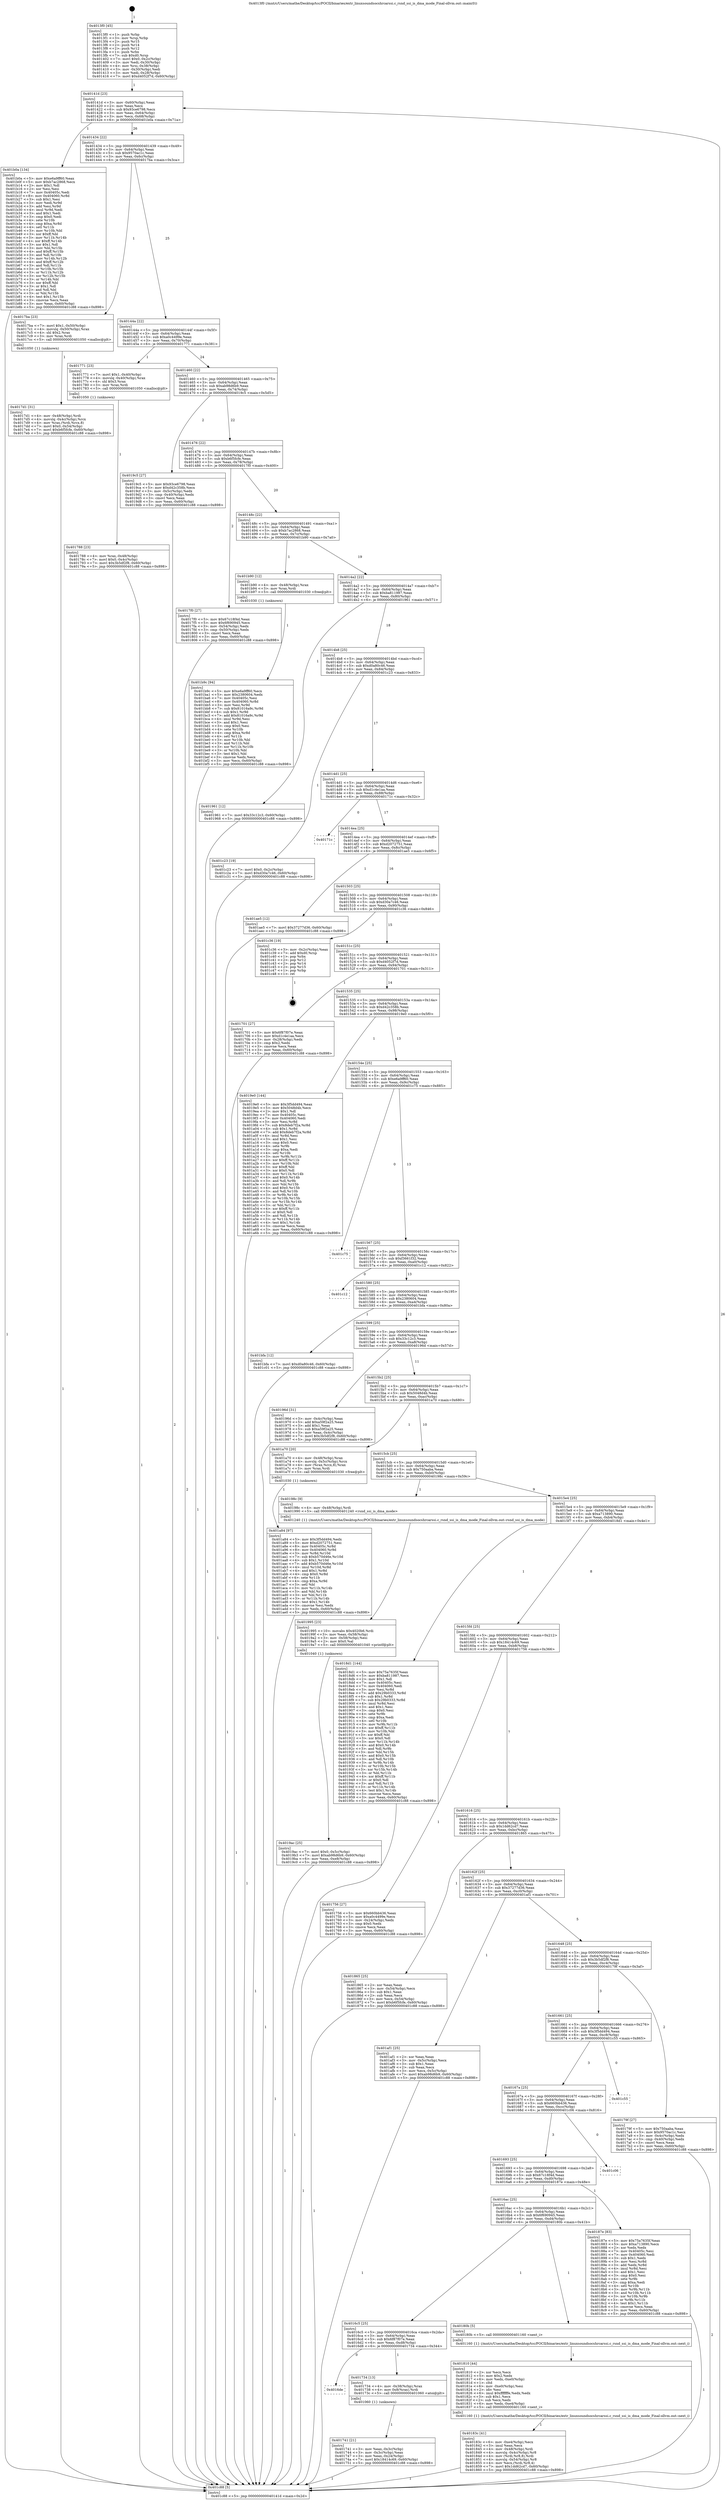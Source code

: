 digraph "0x4013f0" {
  label = "0x4013f0 (/mnt/c/Users/mathe/Desktop/tcc/POCII/binaries/extr_linuxsoundsocshrcarssi.c_rsnd_ssi_is_dma_mode_Final-ollvm.out::main(0))"
  labelloc = "t"
  node[shape=record]

  Entry [label="",width=0.3,height=0.3,shape=circle,fillcolor=black,style=filled]
  "0x40141d" [label="{
     0x40141d [23]\l
     | [instrs]\l
     &nbsp;&nbsp;0x40141d \<+3\>: mov -0x60(%rbp),%eax\l
     &nbsp;&nbsp;0x401420 \<+2\>: mov %eax,%ecx\l
     &nbsp;&nbsp;0x401422 \<+6\>: sub $0x93ce6798,%ecx\l
     &nbsp;&nbsp;0x401428 \<+3\>: mov %eax,-0x64(%rbp)\l
     &nbsp;&nbsp;0x40142b \<+3\>: mov %ecx,-0x68(%rbp)\l
     &nbsp;&nbsp;0x40142e \<+6\>: je 0000000000401b0a \<main+0x71a\>\l
  }"]
  "0x401b0a" [label="{
     0x401b0a [134]\l
     | [instrs]\l
     &nbsp;&nbsp;0x401b0a \<+5\>: mov $0xe6a9ff60,%eax\l
     &nbsp;&nbsp;0x401b0f \<+5\>: mov $0xb7ac2868,%ecx\l
     &nbsp;&nbsp;0x401b14 \<+2\>: mov $0x1,%dl\l
     &nbsp;&nbsp;0x401b16 \<+2\>: xor %esi,%esi\l
     &nbsp;&nbsp;0x401b18 \<+7\>: mov 0x40405c,%edi\l
     &nbsp;&nbsp;0x401b1f \<+8\>: mov 0x404060,%r8d\l
     &nbsp;&nbsp;0x401b27 \<+3\>: sub $0x1,%esi\l
     &nbsp;&nbsp;0x401b2a \<+3\>: mov %edi,%r9d\l
     &nbsp;&nbsp;0x401b2d \<+3\>: add %esi,%r9d\l
     &nbsp;&nbsp;0x401b30 \<+4\>: imul %r9d,%edi\l
     &nbsp;&nbsp;0x401b34 \<+3\>: and $0x1,%edi\l
     &nbsp;&nbsp;0x401b37 \<+3\>: cmp $0x0,%edi\l
     &nbsp;&nbsp;0x401b3a \<+4\>: sete %r10b\l
     &nbsp;&nbsp;0x401b3e \<+4\>: cmp $0xa,%r8d\l
     &nbsp;&nbsp;0x401b42 \<+4\>: setl %r11b\l
     &nbsp;&nbsp;0x401b46 \<+3\>: mov %r10b,%bl\l
     &nbsp;&nbsp;0x401b49 \<+3\>: xor $0xff,%bl\l
     &nbsp;&nbsp;0x401b4c \<+3\>: mov %r11b,%r14b\l
     &nbsp;&nbsp;0x401b4f \<+4\>: xor $0xff,%r14b\l
     &nbsp;&nbsp;0x401b53 \<+3\>: xor $0x1,%dl\l
     &nbsp;&nbsp;0x401b56 \<+3\>: mov %bl,%r15b\l
     &nbsp;&nbsp;0x401b59 \<+4\>: and $0xff,%r15b\l
     &nbsp;&nbsp;0x401b5d \<+3\>: and %dl,%r10b\l
     &nbsp;&nbsp;0x401b60 \<+3\>: mov %r14b,%r12b\l
     &nbsp;&nbsp;0x401b63 \<+4\>: and $0xff,%r12b\l
     &nbsp;&nbsp;0x401b67 \<+3\>: and %dl,%r11b\l
     &nbsp;&nbsp;0x401b6a \<+3\>: or %r10b,%r15b\l
     &nbsp;&nbsp;0x401b6d \<+3\>: or %r11b,%r12b\l
     &nbsp;&nbsp;0x401b70 \<+3\>: xor %r12b,%r15b\l
     &nbsp;&nbsp;0x401b73 \<+3\>: or %r14b,%bl\l
     &nbsp;&nbsp;0x401b76 \<+3\>: xor $0xff,%bl\l
     &nbsp;&nbsp;0x401b79 \<+3\>: or $0x1,%dl\l
     &nbsp;&nbsp;0x401b7c \<+2\>: and %dl,%bl\l
     &nbsp;&nbsp;0x401b7e \<+3\>: or %bl,%r15b\l
     &nbsp;&nbsp;0x401b81 \<+4\>: test $0x1,%r15b\l
     &nbsp;&nbsp;0x401b85 \<+3\>: cmovne %ecx,%eax\l
     &nbsp;&nbsp;0x401b88 \<+3\>: mov %eax,-0x60(%rbp)\l
     &nbsp;&nbsp;0x401b8b \<+5\>: jmp 0000000000401c88 \<main+0x898\>\l
  }"]
  "0x401434" [label="{
     0x401434 [22]\l
     | [instrs]\l
     &nbsp;&nbsp;0x401434 \<+5\>: jmp 0000000000401439 \<main+0x49\>\l
     &nbsp;&nbsp;0x401439 \<+3\>: mov -0x64(%rbp),%eax\l
     &nbsp;&nbsp;0x40143c \<+5\>: sub $0x9570ac1c,%eax\l
     &nbsp;&nbsp;0x401441 \<+3\>: mov %eax,-0x6c(%rbp)\l
     &nbsp;&nbsp;0x401444 \<+6\>: je 00000000004017ba \<main+0x3ca\>\l
  }"]
  Exit [label="",width=0.3,height=0.3,shape=circle,fillcolor=black,style=filled,peripheries=2]
  "0x4017ba" [label="{
     0x4017ba [23]\l
     | [instrs]\l
     &nbsp;&nbsp;0x4017ba \<+7\>: movl $0x1,-0x50(%rbp)\l
     &nbsp;&nbsp;0x4017c1 \<+4\>: movslq -0x50(%rbp),%rax\l
     &nbsp;&nbsp;0x4017c5 \<+4\>: shl $0x2,%rax\l
     &nbsp;&nbsp;0x4017c9 \<+3\>: mov %rax,%rdi\l
     &nbsp;&nbsp;0x4017cc \<+5\>: call 0000000000401050 \<malloc@plt\>\l
     | [calls]\l
     &nbsp;&nbsp;0x401050 \{1\} (unknown)\l
  }"]
  "0x40144a" [label="{
     0x40144a [22]\l
     | [instrs]\l
     &nbsp;&nbsp;0x40144a \<+5\>: jmp 000000000040144f \<main+0x5f\>\l
     &nbsp;&nbsp;0x40144f \<+3\>: mov -0x64(%rbp),%eax\l
     &nbsp;&nbsp;0x401452 \<+5\>: sub $0xa0c4499e,%eax\l
     &nbsp;&nbsp;0x401457 \<+3\>: mov %eax,-0x70(%rbp)\l
     &nbsp;&nbsp;0x40145a \<+6\>: je 0000000000401771 \<main+0x381\>\l
  }"]
  "0x401b9c" [label="{
     0x401b9c [94]\l
     | [instrs]\l
     &nbsp;&nbsp;0x401b9c \<+5\>: mov $0xe6a9ff60,%ecx\l
     &nbsp;&nbsp;0x401ba1 \<+5\>: mov $0x2380604,%edx\l
     &nbsp;&nbsp;0x401ba6 \<+7\>: mov 0x40405c,%esi\l
     &nbsp;&nbsp;0x401bad \<+8\>: mov 0x404060,%r8d\l
     &nbsp;&nbsp;0x401bb5 \<+3\>: mov %esi,%r9d\l
     &nbsp;&nbsp;0x401bb8 \<+7\>: sub $0x81016a9c,%r9d\l
     &nbsp;&nbsp;0x401bbf \<+4\>: sub $0x1,%r9d\l
     &nbsp;&nbsp;0x401bc3 \<+7\>: add $0x81016a9c,%r9d\l
     &nbsp;&nbsp;0x401bca \<+4\>: imul %r9d,%esi\l
     &nbsp;&nbsp;0x401bce \<+3\>: and $0x1,%esi\l
     &nbsp;&nbsp;0x401bd1 \<+3\>: cmp $0x0,%esi\l
     &nbsp;&nbsp;0x401bd4 \<+4\>: sete %r10b\l
     &nbsp;&nbsp;0x401bd8 \<+4\>: cmp $0xa,%r8d\l
     &nbsp;&nbsp;0x401bdc \<+4\>: setl %r11b\l
     &nbsp;&nbsp;0x401be0 \<+3\>: mov %r10b,%bl\l
     &nbsp;&nbsp;0x401be3 \<+3\>: and %r11b,%bl\l
     &nbsp;&nbsp;0x401be6 \<+3\>: xor %r11b,%r10b\l
     &nbsp;&nbsp;0x401be9 \<+3\>: or %r10b,%bl\l
     &nbsp;&nbsp;0x401bec \<+3\>: test $0x1,%bl\l
     &nbsp;&nbsp;0x401bef \<+3\>: cmovne %edx,%ecx\l
     &nbsp;&nbsp;0x401bf2 \<+3\>: mov %ecx,-0x60(%rbp)\l
     &nbsp;&nbsp;0x401bf5 \<+5\>: jmp 0000000000401c88 \<main+0x898\>\l
  }"]
  "0x401771" [label="{
     0x401771 [23]\l
     | [instrs]\l
     &nbsp;&nbsp;0x401771 \<+7\>: movl $0x1,-0x40(%rbp)\l
     &nbsp;&nbsp;0x401778 \<+4\>: movslq -0x40(%rbp),%rax\l
     &nbsp;&nbsp;0x40177c \<+4\>: shl $0x3,%rax\l
     &nbsp;&nbsp;0x401780 \<+3\>: mov %rax,%rdi\l
     &nbsp;&nbsp;0x401783 \<+5\>: call 0000000000401050 \<malloc@plt\>\l
     | [calls]\l
     &nbsp;&nbsp;0x401050 \{1\} (unknown)\l
  }"]
  "0x401460" [label="{
     0x401460 [22]\l
     | [instrs]\l
     &nbsp;&nbsp;0x401460 \<+5\>: jmp 0000000000401465 \<main+0x75\>\l
     &nbsp;&nbsp;0x401465 \<+3\>: mov -0x64(%rbp),%eax\l
     &nbsp;&nbsp;0x401468 \<+5\>: sub $0xab98d6b9,%eax\l
     &nbsp;&nbsp;0x40146d \<+3\>: mov %eax,-0x74(%rbp)\l
     &nbsp;&nbsp;0x401470 \<+6\>: je 00000000004019c5 \<main+0x5d5\>\l
  }"]
  "0x401a84" [label="{
     0x401a84 [97]\l
     | [instrs]\l
     &nbsp;&nbsp;0x401a84 \<+5\>: mov $0x3f5dd494,%edx\l
     &nbsp;&nbsp;0x401a89 \<+5\>: mov $0xd2072751,%esi\l
     &nbsp;&nbsp;0x401a8e \<+8\>: mov 0x40405c,%r8d\l
     &nbsp;&nbsp;0x401a96 \<+8\>: mov 0x404060,%r9d\l
     &nbsp;&nbsp;0x401a9e \<+3\>: mov %r8d,%r10d\l
     &nbsp;&nbsp;0x401aa1 \<+7\>: sub $0xb570d46e,%r10d\l
     &nbsp;&nbsp;0x401aa8 \<+4\>: sub $0x1,%r10d\l
     &nbsp;&nbsp;0x401aac \<+7\>: add $0xb570d46e,%r10d\l
     &nbsp;&nbsp;0x401ab3 \<+4\>: imul %r10d,%r8d\l
     &nbsp;&nbsp;0x401ab7 \<+4\>: and $0x1,%r8d\l
     &nbsp;&nbsp;0x401abb \<+4\>: cmp $0x0,%r8d\l
     &nbsp;&nbsp;0x401abf \<+4\>: sete %r11b\l
     &nbsp;&nbsp;0x401ac3 \<+4\>: cmp $0xa,%r9d\l
     &nbsp;&nbsp;0x401ac7 \<+3\>: setl %bl\l
     &nbsp;&nbsp;0x401aca \<+3\>: mov %r11b,%r14b\l
     &nbsp;&nbsp;0x401acd \<+3\>: and %bl,%r14b\l
     &nbsp;&nbsp;0x401ad0 \<+3\>: xor %bl,%r11b\l
     &nbsp;&nbsp;0x401ad3 \<+3\>: or %r11b,%r14b\l
     &nbsp;&nbsp;0x401ad6 \<+4\>: test $0x1,%r14b\l
     &nbsp;&nbsp;0x401ada \<+3\>: cmovne %esi,%edx\l
     &nbsp;&nbsp;0x401add \<+3\>: mov %edx,-0x60(%rbp)\l
     &nbsp;&nbsp;0x401ae0 \<+5\>: jmp 0000000000401c88 \<main+0x898\>\l
  }"]
  "0x4019c5" [label="{
     0x4019c5 [27]\l
     | [instrs]\l
     &nbsp;&nbsp;0x4019c5 \<+5\>: mov $0x93ce6798,%eax\l
     &nbsp;&nbsp;0x4019ca \<+5\>: mov $0xd42c358b,%ecx\l
     &nbsp;&nbsp;0x4019cf \<+3\>: mov -0x5c(%rbp),%edx\l
     &nbsp;&nbsp;0x4019d2 \<+3\>: cmp -0x40(%rbp),%edx\l
     &nbsp;&nbsp;0x4019d5 \<+3\>: cmovl %ecx,%eax\l
     &nbsp;&nbsp;0x4019d8 \<+3\>: mov %eax,-0x60(%rbp)\l
     &nbsp;&nbsp;0x4019db \<+5\>: jmp 0000000000401c88 \<main+0x898\>\l
  }"]
  "0x401476" [label="{
     0x401476 [22]\l
     | [instrs]\l
     &nbsp;&nbsp;0x401476 \<+5\>: jmp 000000000040147b \<main+0x8b\>\l
     &nbsp;&nbsp;0x40147b \<+3\>: mov -0x64(%rbp),%eax\l
     &nbsp;&nbsp;0x40147e \<+5\>: sub $0xb6f5fcfe,%eax\l
     &nbsp;&nbsp;0x401483 \<+3\>: mov %eax,-0x78(%rbp)\l
     &nbsp;&nbsp;0x401486 \<+6\>: je 00000000004017f0 \<main+0x400\>\l
  }"]
  "0x4019ac" [label="{
     0x4019ac [25]\l
     | [instrs]\l
     &nbsp;&nbsp;0x4019ac \<+7\>: movl $0x0,-0x5c(%rbp)\l
     &nbsp;&nbsp;0x4019b3 \<+7\>: movl $0xab98d6b9,-0x60(%rbp)\l
     &nbsp;&nbsp;0x4019ba \<+6\>: mov %eax,-0xe8(%rbp)\l
     &nbsp;&nbsp;0x4019c0 \<+5\>: jmp 0000000000401c88 \<main+0x898\>\l
  }"]
  "0x4017f0" [label="{
     0x4017f0 [27]\l
     | [instrs]\l
     &nbsp;&nbsp;0x4017f0 \<+5\>: mov $0x67c18f4d,%eax\l
     &nbsp;&nbsp;0x4017f5 \<+5\>: mov $0x6f690945,%ecx\l
     &nbsp;&nbsp;0x4017fa \<+3\>: mov -0x54(%rbp),%edx\l
     &nbsp;&nbsp;0x4017fd \<+3\>: cmp -0x50(%rbp),%edx\l
     &nbsp;&nbsp;0x401800 \<+3\>: cmovl %ecx,%eax\l
     &nbsp;&nbsp;0x401803 \<+3\>: mov %eax,-0x60(%rbp)\l
     &nbsp;&nbsp;0x401806 \<+5\>: jmp 0000000000401c88 \<main+0x898\>\l
  }"]
  "0x40148c" [label="{
     0x40148c [22]\l
     | [instrs]\l
     &nbsp;&nbsp;0x40148c \<+5\>: jmp 0000000000401491 \<main+0xa1\>\l
     &nbsp;&nbsp;0x401491 \<+3\>: mov -0x64(%rbp),%eax\l
     &nbsp;&nbsp;0x401494 \<+5\>: sub $0xb7ac2868,%eax\l
     &nbsp;&nbsp;0x401499 \<+3\>: mov %eax,-0x7c(%rbp)\l
     &nbsp;&nbsp;0x40149c \<+6\>: je 0000000000401b90 \<main+0x7a0\>\l
  }"]
  "0x401995" [label="{
     0x401995 [23]\l
     | [instrs]\l
     &nbsp;&nbsp;0x401995 \<+10\>: movabs $0x4020b6,%rdi\l
     &nbsp;&nbsp;0x40199f \<+3\>: mov %eax,-0x58(%rbp)\l
     &nbsp;&nbsp;0x4019a2 \<+3\>: mov -0x58(%rbp),%esi\l
     &nbsp;&nbsp;0x4019a5 \<+2\>: mov $0x0,%al\l
     &nbsp;&nbsp;0x4019a7 \<+5\>: call 0000000000401040 \<printf@plt\>\l
     | [calls]\l
     &nbsp;&nbsp;0x401040 \{1\} (unknown)\l
  }"]
  "0x401b90" [label="{
     0x401b90 [12]\l
     | [instrs]\l
     &nbsp;&nbsp;0x401b90 \<+4\>: mov -0x48(%rbp),%rax\l
     &nbsp;&nbsp;0x401b94 \<+3\>: mov %rax,%rdi\l
     &nbsp;&nbsp;0x401b97 \<+5\>: call 0000000000401030 \<free@plt\>\l
     | [calls]\l
     &nbsp;&nbsp;0x401030 \{1\} (unknown)\l
  }"]
  "0x4014a2" [label="{
     0x4014a2 [22]\l
     | [instrs]\l
     &nbsp;&nbsp;0x4014a2 \<+5\>: jmp 00000000004014a7 \<main+0xb7\>\l
     &nbsp;&nbsp;0x4014a7 \<+3\>: mov -0x64(%rbp),%eax\l
     &nbsp;&nbsp;0x4014aa \<+5\>: sub $0xba811987,%eax\l
     &nbsp;&nbsp;0x4014af \<+3\>: mov %eax,-0x80(%rbp)\l
     &nbsp;&nbsp;0x4014b2 \<+6\>: je 0000000000401961 \<main+0x571\>\l
  }"]
  "0x40183c" [label="{
     0x40183c [41]\l
     | [instrs]\l
     &nbsp;&nbsp;0x40183c \<+6\>: mov -0xe4(%rbp),%ecx\l
     &nbsp;&nbsp;0x401842 \<+3\>: imul %eax,%ecx\l
     &nbsp;&nbsp;0x401845 \<+4\>: mov -0x48(%rbp),%rdi\l
     &nbsp;&nbsp;0x401849 \<+4\>: movslq -0x4c(%rbp),%r8\l
     &nbsp;&nbsp;0x40184d \<+4\>: mov (%rdi,%r8,8),%rdi\l
     &nbsp;&nbsp;0x401851 \<+4\>: movslq -0x54(%rbp),%r8\l
     &nbsp;&nbsp;0x401855 \<+4\>: mov %ecx,(%rdi,%r8,4)\l
     &nbsp;&nbsp;0x401859 \<+7\>: movl $0x1dd62cd7,-0x60(%rbp)\l
     &nbsp;&nbsp;0x401860 \<+5\>: jmp 0000000000401c88 \<main+0x898\>\l
  }"]
  "0x401961" [label="{
     0x401961 [12]\l
     | [instrs]\l
     &nbsp;&nbsp;0x401961 \<+7\>: movl $0x33c12c3,-0x60(%rbp)\l
     &nbsp;&nbsp;0x401968 \<+5\>: jmp 0000000000401c88 \<main+0x898\>\l
  }"]
  "0x4014b8" [label="{
     0x4014b8 [25]\l
     | [instrs]\l
     &nbsp;&nbsp;0x4014b8 \<+5\>: jmp 00000000004014bd \<main+0xcd\>\l
     &nbsp;&nbsp;0x4014bd \<+3\>: mov -0x64(%rbp),%eax\l
     &nbsp;&nbsp;0x4014c0 \<+5\>: sub $0xd0a80c46,%eax\l
     &nbsp;&nbsp;0x4014c5 \<+6\>: mov %eax,-0x84(%rbp)\l
     &nbsp;&nbsp;0x4014cb \<+6\>: je 0000000000401c23 \<main+0x833\>\l
  }"]
  "0x401810" [label="{
     0x401810 [44]\l
     | [instrs]\l
     &nbsp;&nbsp;0x401810 \<+2\>: xor %ecx,%ecx\l
     &nbsp;&nbsp;0x401812 \<+5\>: mov $0x2,%edx\l
     &nbsp;&nbsp;0x401817 \<+6\>: mov %edx,-0xe0(%rbp)\l
     &nbsp;&nbsp;0x40181d \<+1\>: cltd\l
     &nbsp;&nbsp;0x40181e \<+6\>: mov -0xe0(%rbp),%esi\l
     &nbsp;&nbsp;0x401824 \<+2\>: idiv %esi\l
     &nbsp;&nbsp;0x401826 \<+6\>: imul $0xfffffffe,%edx,%edx\l
     &nbsp;&nbsp;0x40182c \<+3\>: sub $0x1,%ecx\l
     &nbsp;&nbsp;0x40182f \<+2\>: sub %ecx,%edx\l
     &nbsp;&nbsp;0x401831 \<+6\>: mov %edx,-0xe4(%rbp)\l
     &nbsp;&nbsp;0x401837 \<+5\>: call 0000000000401160 \<next_i\>\l
     | [calls]\l
     &nbsp;&nbsp;0x401160 \{1\} (/mnt/c/Users/mathe/Desktop/tcc/POCII/binaries/extr_linuxsoundsocshrcarssi.c_rsnd_ssi_is_dma_mode_Final-ollvm.out::next_i)\l
  }"]
  "0x401c23" [label="{
     0x401c23 [19]\l
     | [instrs]\l
     &nbsp;&nbsp;0x401c23 \<+7\>: movl $0x0,-0x2c(%rbp)\l
     &nbsp;&nbsp;0x401c2a \<+7\>: movl $0xd30a7c46,-0x60(%rbp)\l
     &nbsp;&nbsp;0x401c31 \<+5\>: jmp 0000000000401c88 \<main+0x898\>\l
  }"]
  "0x4014d1" [label="{
     0x4014d1 [25]\l
     | [instrs]\l
     &nbsp;&nbsp;0x4014d1 \<+5\>: jmp 00000000004014d6 \<main+0xe6\>\l
     &nbsp;&nbsp;0x4014d6 \<+3\>: mov -0x64(%rbp),%eax\l
     &nbsp;&nbsp;0x4014d9 \<+5\>: sub $0xd1c4e1aa,%eax\l
     &nbsp;&nbsp;0x4014de \<+6\>: mov %eax,-0x88(%rbp)\l
     &nbsp;&nbsp;0x4014e4 \<+6\>: je 000000000040171c \<main+0x32c\>\l
  }"]
  "0x4017d1" [label="{
     0x4017d1 [31]\l
     | [instrs]\l
     &nbsp;&nbsp;0x4017d1 \<+4\>: mov -0x48(%rbp),%rdi\l
     &nbsp;&nbsp;0x4017d5 \<+4\>: movslq -0x4c(%rbp),%rcx\l
     &nbsp;&nbsp;0x4017d9 \<+4\>: mov %rax,(%rdi,%rcx,8)\l
     &nbsp;&nbsp;0x4017dd \<+7\>: movl $0x0,-0x54(%rbp)\l
     &nbsp;&nbsp;0x4017e4 \<+7\>: movl $0xb6f5fcfe,-0x60(%rbp)\l
     &nbsp;&nbsp;0x4017eb \<+5\>: jmp 0000000000401c88 \<main+0x898\>\l
  }"]
  "0x40171c" [label="{
     0x40171c\l
  }", style=dashed]
  "0x4014ea" [label="{
     0x4014ea [25]\l
     | [instrs]\l
     &nbsp;&nbsp;0x4014ea \<+5\>: jmp 00000000004014ef \<main+0xff\>\l
     &nbsp;&nbsp;0x4014ef \<+3\>: mov -0x64(%rbp),%eax\l
     &nbsp;&nbsp;0x4014f2 \<+5\>: sub $0xd2072751,%eax\l
     &nbsp;&nbsp;0x4014f7 \<+6\>: mov %eax,-0x8c(%rbp)\l
     &nbsp;&nbsp;0x4014fd \<+6\>: je 0000000000401ae5 \<main+0x6f5\>\l
  }"]
  "0x401788" [label="{
     0x401788 [23]\l
     | [instrs]\l
     &nbsp;&nbsp;0x401788 \<+4\>: mov %rax,-0x48(%rbp)\l
     &nbsp;&nbsp;0x40178c \<+7\>: movl $0x0,-0x4c(%rbp)\l
     &nbsp;&nbsp;0x401793 \<+7\>: movl $0x3b5df2f8,-0x60(%rbp)\l
     &nbsp;&nbsp;0x40179a \<+5\>: jmp 0000000000401c88 \<main+0x898\>\l
  }"]
  "0x401ae5" [label="{
     0x401ae5 [12]\l
     | [instrs]\l
     &nbsp;&nbsp;0x401ae5 \<+7\>: movl $0x37277d36,-0x60(%rbp)\l
     &nbsp;&nbsp;0x401aec \<+5\>: jmp 0000000000401c88 \<main+0x898\>\l
  }"]
  "0x401503" [label="{
     0x401503 [25]\l
     | [instrs]\l
     &nbsp;&nbsp;0x401503 \<+5\>: jmp 0000000000401508 \<main+0x118\>\l
     &nbsp;&nbsp;0x401508 \<+3\>: mov -0x64(%rbp),%eax\l
     &nbsp;&nbsp;0x40150b \<+5\>: sub $0xd30a7c46,%eax\l
     &nbsp;&nbsp;0x401510 \<+6\>: mov %eax,-0x90(%rbp)\l
     &nbsp;&nbsp;0x401516 \<+6\>: je 0000000000401c36 \<main+0x846\>\l
  }"]
  "0x401741" [label="{
     0x401741 [21]\l
     | [instrs]\l
     &nbsp;&nbsp;0x401741 \<+3\>: mov %eax,-0x3c(%rbp)\l
     &nbsp;&nbsp;0x401744 \<+3\>: mov -0x3c(%rbp),%eax\l
     &nbsp;&nbsp;0x401747 \<+3\>: mov %eax,-0x24(%rbp)\l
     &nbsp;&nbsp;0x40174a \<+7\>: movl $0x18414c69,-0x60(%rbp)\l
     &nbsp;&nbsp;0x401751 \<+5\>: jmp 0000000000401c88 \<main+0x898\>\l
  }"]
  "0x401c36" [label="{
     0x401c36 [19]\l
     | [instrs]\l
     &nbsp;&nbsp;0x401c36 \<+3\>: mov -0x2c(%rbp),%eax\l
     &nbsp;&nbsp;0x401c39 \<+7\>: add $0xd0,%rsp\l
     &nbsp;&nbsp;0x401c40 \<+1\>: pop %rbx\l
     &nbsp;&nbsp;0x401c41 \<+2\>: pop %r12\l
     &nbsp;&nbsp;0x401c43 \<+2\>: pop %r14\l
     &nbsp;&nbsp;0x401c45 \<+2\>: pop %r15\l
     &nbsp;&nbsp;0x401c47 \<+1\>: pop %rbp\l
     &nbsp;&nbsp;0x401c48 \<+1\>: ret\l
  }"]
  "0x40151c" [label="{
     0x40151c [25]\l
     | [instrs]\l
     &nbsp;&nbsp;0x40151c \<+5\>: jmp 0000000000401521 \<main+0x131\>\l
     &nbsp;&nbsp;0x401521 \<+3\>: mov -0x64(%rbp),%eax\l
     &nbsp;&nbsp;0x401524 \<+5\>: sub $0xd4052f7d,%eax\l
     &nbsp;&nbsp;0x401529 \<+6\>: mov %eax,-0x94(%rbp)\l
     &nbsp;&nbsp;0x40152f \<+6\>: je 0000000000401701 \<main+0x311\>\l
  }"]
  "0x4016de" [label="{
     0x4016de\l
  }", style=dashed]
  "0x401701" [label="{
     0x401701 [27]\l
     | [instrs]\l
     &nbsp;&nbsp;0x401701 \<+5\>: mov $0x6f87f07e,%eax\l
     &nbsp;&nbsp;0x401706 \<+5\>: mov $0xd1c4e1aa,%ecx\l
     &nbsp;&nbsp;0x40170b \<+3\>: mov -0x28(%rbp),%edx\l
     &nbsp;&nbsp;0x40170e \<+3\>: cmp $0x2,%edx\l
     &nbsp;&nbsp;0x401711 \<+3\>: cmovne %ecx,%eax\l
     &nbsp;&nbsp;0x401714 \<+3\>: mov %eax,-0x60(%rbp)\l
     &nbsp;&nbsp;0x401717 \<+5\>: jmp 0000000000401c88 \<main+0x898\>\l
  }"]
  "0x401535" [label="{
     0x401535 [25]\l
     | [instrs]\l
     &nbsp;&nbsp;0x401535 \<+5\>: jmp 000000000040153a \<main+0x14a\>\l
     &nbsp;&nbsp;0x40153a \<+3\>: mov -0x64(%rbp),%eax\l
     &nbsp;&nbsp;0x40153d \<+5\>: sub $0xd42c358b,%eax\l
     &nbsp;&nbsp;0x401542 \<+6\>: mov %eax,-0x98(%rbp)\l
     &nbsp;&nbsp;0x401548 \<+6\>: je 00000000004019e0 \<main+0x5f0\>\l
  }"]
  "0x401c88" [label="{
     0x401c88 [5]\l
     | [instrs]\l
     &nbsp;&nbsp;0x401c88 \<+5\>: jmp 000000000040141d \<main+0x2d\>\l
  }"]
  "0x4013f0" [label="{
     0x4013f0 [45]\l
     | [instrs]\l
     &nbsp;&nbsp;0x4013f0 \<+1\>: push %rbp\l
     &nbsp;&nbsp;0x4013f1 \<+3\>: mov %rsp,%rbp\l
     &nbsp;&nbsp;0x4013f4 \<+2\>: push %r15\l
     &nbsp;&nbsp;0x4013f6 \<+2\>: push %r14\l
     &nbsp;&nbsp;0x4013f8 \<+2\>: push %r12\l
     &nbsp;&nbsp;0x4013fa \<+1\>: push %rbx\l
     &nbsp;&nbsp;0x4013fb \<+7\>: sub $0xd0,%rsp\l
     &nbsp;&nbsp;0x401402 \<+7\>: movl $0x0,-0x2c(%rbp)\l
     &nbsp;&nbsp;0x401409 \<+3\>: mov %edi,-0x30(%rbp)\l
     &nbsp;&nbsp;0x40140c \<+4\>: mov %rsi,-0x38(%rbp)\l
     &nbsp;&nbsp;0x401410 \<+3\>: mov -0x30(%rbp),%edi\l
     &nbsp;&nbsp;0x401413 \<+3\>: mov %edi,-0x28(%rbp)\l
     &nbsp;&nbsp;0x401416 \<+7\>: movl $0xd4052f7d,-0x60(%rbp)\l
  }"]
  "0x401734" [label="{
     0x401734 [13]\l
     | [instrs]\l
     &nbsp;&nbsp;0x401734 \<+4\>: mov -0x38(%rbp),%rax\l
     &nbsp;&nbsp;0x401738 \<+4\>: mov 0x8(%rax),%rdi\l
     &nbsp;&nbsp;0x40173c \<+5\>: call 0000000000401060 \<atoi@plt\>\l
     | [calls]\l
     &nbsp;&nbsp;0x401060 \{1\} (unknown)\l
  }"]
  "0x4019e0" [label="{
     0x4019e0 [144]\l
     | [instrs]\l
     &nbsp;&nbsp;0x4019e0 \<+5\>: mov $0x3f5dd494,%eax\l
     &nbsp;&nbsp;0x4019e5 \<+5\>: mov $0x5048d4b,%ecx\l
     &nbsp;&nbsp;0x4019ea \<+2\>: mov $0x1,%dl\l
     &nbsp;&nbsp;0x4019ec \<+7\>: mov 0x40405c,%esi\l
     &nbsp;&nbsp;0x4019f3 \<+7\>: mov 0x404060,%edi\l
     &nbsp;&nbsp;0x4019fa \<+3\>: mov %esi,%r8d\l
     &nbsp;&nbsp;0x4019fd \<+7\>: sub $0x8deb7f2a,%r8d\l
     &nbsp;&nbsp;0x401a04 \<+4\>: sub $0x1,%r8d\l
     &nbsp;&nbsp;0x401a08 \<+7\>: add $0x8deb7f2a,%r8d\l
     &nbsp;&nbsp;0x401a0f \<+4\>: imul %r8d,%esi\l
     &nbsp;&nbsp;0x401a13 \<+3\>: and $0x1,%esi\l
     &nbsp;&nbsp;0x401a16 \<+3\>: cmp $0x0,%esi\l
     &nbsp;&nbsp;0x401a19 \<+4\>: sete %r9b\l
     &nbsp;&nbsp;0x401a1d \<+3\>: cmp $0xa,%edi\l
     &nbsp;&nbsp;0x401a20 \<+4\>: setl %r10b\l
     &nbsp;&nbsp;0x401a24 \<+3\>: mov %r9b,%r11b\l
     &nbsp;&nbsp;0x401a27 \<+4\>: xor $0xff,%r11b\l
     &nbsp;&nbsp;0x401a2b \<+3\>: mov %r10b,%bl\l
     &nbsp;&nbsp;0x401a2e \<+3\>: xor $0xff,%bl\l
     &nbsp;&nbsp;0x401a31 \<+3\>: xor $0x0,%dl\l
     &nbsp;&nbsp;0x401a34 \<+3\>: mov %r11b,%r14b\l
     &nbsp;&nbsp;0x401a37 \<+4\>: and $0x0,%r14b\l
     &nbsp;&nbsp;0x401a3b \<+3\>: and %dl,%r9b\l
     &nbsp;&nbsp;0x401a3e \<+3\>: mov %bl,%r15b\l
     &nbsp;&nbsp;0x401a41 \<+4\>: and $0x0,%r15b\l
     &nbsp;&nbsp;0x401a45 \<+3\>: and %dl,%r10b\l
     &nbsp;&nbsp;0x401a48 \<+3\>: or %r9b,%r14b\l
     &nbsp;&nbsp;0x401a4b \<+3\>: or %r10b,%r15b\l
     &nbsp;&nbsp;0x401a4e \<+3\>: xor %r15b,%r14b\l
     &nbsp;&nbsp;0x401a51 \<+3\>: or %bl,%r11b\l
     &nbsp;&nbsp;0x401a54 \<+4\>: xor $0xff,%r11b\l
     &nbsp;&nbsp;0x401a58 \<+3\>: or $0x0,%dl\l
     &nbsp;&nbsp;0x401a5b \<+3\>: and %dl,%r11b\l
     &nbsp;&nbsp;0x401a5e \<+3\>: or %r11b,%r14b\l
     &nbsp;&nbsp;0x401a61 \<+4\>: test $0x1,%r14b\l
     &nbsp;&nbsp;0x401a65 \<+3\>: cmovne %ecx,%eax\l
     &nbsp;&nbsp;0x401a68 \<+3\>: mov %eax,-0x60(%rbp)\l
     &nbsp;&nbsp;0x401a6b \<+5\>: jmp 0000000000401c88 \<main+0x898\>\l
  }"]
  "0x40154e" [label="{
     0x40154e [25]\l
     | [instrs]\l
     &nbsp;&nbsp;0x40154e \<+5\>: jmp 0000000000401553 \<main+0x163\>\l
     &nbsp;&nbsp;0x401553 \<+3\>: mov -0x64(%rbp),%eax\l
     &nbsp;&nbsp;0x401556 \<+5\>: sub $0xe6a9ff60,%eax\l
     &nbsp;&nbsp;0x40155b \<+6\>: mov %eax,-0x9c(%rbp)\l
     &nbsp;&nbsp;0x401561 \<+6\>: je 0000000000401c75 \<main+0x885\>\l
  }"]
  "0x4016c5" [label="{
     0x4016c5 [25]\l
     | [instrs]\l
     &nbsp;&nbsp;0x4016c5 \<+5\>: jmp 00000000004016ca \<main+0x2da\>\l
     &nbsp;&nbsp;0x4016ca \<+3\>: mov -0x64(%rbp),%eax\l
     &nbsp;&nbsp;0x4016cd \<+5\>: sub $0x6f87f07e,%eax\l
     &nbsp;&nbsp;0x4016d2 \<+6\>: mov %eax,-0xd8(%rbp)\l
     &nbsp;&nbsp;0x4016d8 \<+6\>: je 0000000000401734 \<main+0x344\>\l
  }"]
  "0x401c75" [label="{
     0x401c75\l
  }", style=dashed]
  "0x401567" [label="{
     0x401567 [25]\l
     | [instrs]\l
     &nbsp;&nbsp;0x401567 \<+5\>: jmp 000000000040156c \<main+0x17c\>\l
     &nbsp;&nbsp;0x40156c \<+3\>: mov -0x64(%rbp),%eax\l
     &nbsp;&nbsp;0x40156f \<+5\>: sub $0xf3661f32,%eax\l
     &nbsp;&nbsp;0x401574 \<+6\>: mov %eax,-0xa0(%rbp)\l
     &nbsp;&nbsp;0x40157a \<+6\>: je 0000000000401c12 \<main+0x822\>\l
  }"]
  "0x40180b" [label="{
     0x40180b [5]\l
     | [instrs]\l
     &nbsp;&nbsp;0x40180b \<+5\>: call 0000000000401160 \<next_i\>\l
     | [calls]\l
     &nbsp;&nbsp;0x401160 \{1\} (/mnt/c/Users/mathe/Desktop/tcc/POCII/binaries/extr_linuxsoundsocshrcarssi.c_rsnd_ssi_is_dma_mode_Final-ollvm.out::next_i)\l
  }"]
  "0x401c12" [label="{
     0x401c12\l
  }", style=dashed]
  "0x401580" [label="{
     0x401580 [25]\l
     | [instrs]\l
     &nbsp;&nbsp;0x401580 \<+5\>: jmp 0000000000401585 \<main+0x195\>\l
     &nbsp;&nbsp;0x401585 \<+3\>: mov -0x64(%rbp),%eax\l
     &nbsp;&nbsp;0x401588 \<+5\>: sub $0x2380604,%eax\l
     &nbsp;&nbsp;0x40158d \<+6\>: mov %eax,-0xa4(%rbp)\l
     &nbsp;&nbsp;0x401593 \<+6\>: je 0000000000401bfa \<main+0x80a\>\l
  }"]
  "0x4016ac" [label="{
     0x4016ac [25]\l
     | [instrs]\l
     &nbsp;&nbsp;0x4016ac \<+5\>: jmp 00000000004016b1 \<main+0x2c1\>\l
     &nbsp;&nbsp;0x4016b1 \<+3\>: mov -0x64(%rbp),%eax\l
     &nbsp;&nbsp;0x4016b4 \<+5\>: sub $0x6f690945,%eax\l
     &nbsp;&nbsp;0x4016b9 \<+6\>: mov %eax,-0xd4(%rbp)\l
     &nbsp;&nbsp;0x4016bf \<+6\>: je 000000000040180b \<main+0x41b\>\l
  }"]
  "0x401bfa" [label="{
     0x401bfa [12]\l
     | [instrs]\l
     &nbsp;&nbsp;0x401bfa \<+7\>: movl $0xd0a80c46,-0x60(%rbp)\l
     &nbsp;&nbsp;0x401c01 \<+5\>: jmp 0000000000401c88 \<main+0x898\>\l
  }"]
  "0x401599" [label="{
     0x401599 [25]\l
     | [instrs]\l
     &nbsp;&nbsp;0x401599 \<+5\>: jmp 000000000040159e \<main+0x1ae\>\l
     &nbsp;&nbsp;0x40159e \<+3\>: mov -0x64(%rbp),%eax\l
     &nbsp;&nbsp;0x4015a1 \<+5\>: sub $0x33c12c3,%eax\l
     &nbsp;&nbsp;0x4015a6 \<+6\>: mov %eax,-0xa8(%rbp)\l
     &nbsp;&nbsp;0x4015ac \<+6\>: je 000000000040196d \<main+0x57d\>\l
  }"]
  "0x40187e" [label="{
     0x40187e [83]\l
     | [instrs]\l
     &nbsp;&nbsp;0x40187e \<+5\>: mov $0x75a7635f,%eax\l
     &nbsp;&nbsp;0x401883 \<+5\>: mov $0xa713890,%ecx\l
     &nbsp;&nbsp;0x401888 \<+2\>: xor %edx,%edx\l
     &nbsp;&nbsp;0x40188a \<+7\>: mov 0x40405c,%esi\l
     &nbsp;&nbsp;0x401891 \<+7\>: mov 0x404060,%edi\l
     &nbsp;&nbsp;0x401898 \<+3\>: sub $0x1,%edx\l
     &nbsp;&nbsp;0x40189b \<+3\>: mov %esi,%r8d\l
     &nbsp;&nbsp;0x40189e \<+3\>: add %edx,%r8d\l
     &nbsp;&nbsp;0x4018a1 \<+4\>: imul %r8d,%esi\l
     &nbsp;&nbsp;0x4018a5 \<+3\>: and $0x1,%esi\l
     &nbsp;&nbsp;0x4018a8 \<+3\>: cmp $0x0,%esi\l
     &nbsp;&nbsp;0x4018ab \<+4\>: sete %r9b\l
     &nbsp;&nbsp;0x4018af \<+3\>: cmp $0xa,%edi\l
     &nbsp;&nbsp;0x4018b2 \<+4\>: setl %r10b\l
     &nbsp;&nbsp;0x4018b6 \<+3\>: mov %r9b,%r11b\l
     &nbsp;&nbsp;0x4018b9 \<+3\>: and %r10b,%r11b\l
     &nbsp;&nbsp;0x4018bc \<+3\>: xor %r10b,%r9b\l
     &nbsp;&nbsp;0x4018bf \<+3\>: or %r9b,%r11b\l
     &nbsp;&nbsp;0x4018c2 \<+4\>: test $0x1,%r11b\l
     &nbsp;&nbsp;0x4018c6 \<+3\>: cmovne %ecx,%eax\l
     &nbsp;&nbsp;0x4018c9 \<+3\>: mov %eax,-0x60(%rbp)\l
     &nbsp;&nbsp;0x4018cc \<+5\>: jmp 0000000000401c88 \<main+0x898\>\l
  }"]
  "0x40196d" [label="{
     0x40196d [31]\l
     | [instrs]\l
     &nbsp;&nbsp;0x40196d \<+3\>: mov -0x4c(%rbp),%eax\l
     &nbsp;&nbsp;0x401970 \<+5\>: add $0xa59f2a25,%eax\l
     &nbsp;&nbsp;0x401975 \<+3\>: add $0x1,%eax\l
     &nbsp;&nbsp;0x401978 \<+5\>: sub $0xa59f2a25,%eax\l
     &nbsp;&nbsp;0x40197d \<+3\>: mov %eax,-0x4c(%rbp)\l
     &nbsp;&nbsp;0x401980 \<+7\>: movl $0x3b5df2f8,-0x60(%rbp)\l
     &nbsp;&nbsp;0x401987 \<+5\>: jmp 0000000000401c88 \<main+0x898\>\l
  }"]
  "0x4015b2" [label="{
     0x4015b2 [25]\l
     | [instrs]\l
     &nbsp;&nbsp;0x4015b2 \<+5\>: jmp 00000000004015b7 \<main+0x1c7\>\l
     &nbsp;&nbsp;0x4015b7 \<+3\>: mov -0x64(%rbp),%eax\l
     &nbsp;&nbsp;0x4015ba \<+5\>: sub $0x5048d4b,%eax\l
     &nbsp;&nbsp;0x4015bf \<+6\>: mov %eax,-0xac(%rbp)\l
     &nbsp;&nbsp;0x4015c5 \<+6\>: je 0000000000401a70 \<main+0x680\>\l
  }"]
  "0x401693" [label="{
     0x401693 [25]\l
     | [instrs]\l
     &nbsp;&nbsp;0x401693 \<+5\>: jmp 0000000000401698 \<main+0x2a8\>\l
     &nbsp;&nbsp;0x401698 \<+3\>: mov -0x64(%rbp),%eax\l
     &nbsp;&nbsp;0x40169b \<+5\>: sub $0x67c18f4d,%eax\l
     &nbsp;&nbsp;0x4016a0 \<+6\>: mov %eax,-0xd0(%rbp)\l
     &nbsp;&nbsp;0x4016a6 \<+6\>: je 000000000040187e \<main+0x48e\>\l
  }"]
  "0x401a70" [label="{
     0x401a70 [20]\l
     | [instrs]\l
     &nbsp;&nbsp;0x401a70 \<+4\>: mov -0x48(%rbp),%rax\l
     &nbsp;&nbsp;0x401a74 \<+4\>: movslq -0x5c(%rbp),%rcx\l
     &nbsp;&nbsp;0x401a78 \<+4\>: mov (%rax,%rcx,8),%rax\l
     &nbsp;&nbsp;0x401a7c \<+3\>: mov %rax,%rdi\l
     &nbsp;&nbsp;0x401a7f \<+5\>: call 0000000000401030 \<free@plt\>\l
     | [calls]\l
     &nbsp;&nbsp;0x401030 \{1\} (unknown)\l
  }"]
  "0x4015cb" [label="{
     0x4015cb [25]\l
     | [instrs]\l
     &nbsp;&nbsp;0x4015cb \<+5\>: jmp 00000000004015d0 \<main+0x1e0\>\l
     &nbsp;&nbsp;0x4015d0 \<+3\>: mov -0x64(%rbp),%eax\l
     &nbsp;&nbsp;0x4015d3 \<+5\>: sub $0x750aaba,%eax\l
     &nbsp;&nbsp;0x4015d8 \<+6\>: mov %eax,-0xb0(%rbp)\l
     &nbsp;&nbsp;0x4015de \<+6\>: je 000000000040198c \<main+0x59c\>\l
  }"]
  "0x401c06" [label="{
     0x401c06\l
  }", style=dashed]
  "0x40198c" [label="{
     0x40198c [9]\l
     | [instrs]\l
     &nbsp;&nbsp;0x40198c \<+4\>: mov -0x48(%rbp),%rdi\l
     &nbsp;&nbsp;0x401990 \<+5\>: call 0000000000401240 \<rsnd_ssi_is_dma_mode\>\l
     | [calls]\l
     &nbsp;&nbsp;0x401240 \{1\} (/mnt/c/Users/mathe/Desktop/tcc/POCII/binaries/extr_linuxsoundsocshrcarssi.c_rsnd_ssi_is_dma_mode_Final-ollvm.out::rsnd_ssi_is_dma_mode)\l
  }"]
  "0x4015e4" [label="{
     0x4015e4 [25]\l
     | [instrs]\l
     &nbsp;&nbsp;0x4015e4 \<+5\>: jmp 00000000004015e9 \<main+0x1f9\>\l
     &nbsp;&nbsp;0x4015e9 \<+3\>: mov -0x64(%rbp),%eax\l
     &nbsp;&nbsp;0x4015ec \<+5\>: sub $0xa713890,%eax\l
     &nbsp;&nbsp;0x4015f1 \<+6\>: mov %eax,-0xb4(%rbp)\l
     &nbsp;&nbsp;0x4015f7 \<+6\>: je 00000000004018d1 \<main+0x4e1\>\l
  }"]
  "0x40167a" [label="{
     0x40167a [25]\l
     | [instrs]\l
     &nbsp;&nbsp;0x40167a \<+5\>: jmp 000000000040167f \<main+0x28f\>\l
     &nbsp;&nbsp;0x40167f \<+3\>: mov -0x64(%rbp),%eax\l
     &nbsp;&nbsp;0x401682 \<+5\>: sub $0x660bb436,%eax\l
     &nbsp;&nbsp;0x401687 \<+6\>: mov %eax,-0xcc(%rbp)\l
     &nbsp;&nbsp;0x40168d \<+6\>: je 0000000000401c06 \<main+0x816\>\l
  }"]
  "0x4018d1" [label="{
     0x4018d1 [144]\l
     | [instrs]\l
     &nbsp;&nbsp;0x4018d1 \<+5\>: mov $0x75a7635f,%eax\l
     &nbsp;&nbsp;0x4018d6 \<+5\>: mov $0xba811987,%ecx\l
     &nbsp;&nbsp;0x4018db \<+2\>: mov $0x1,%dl\l
     &nbsp;&nbsp;0x4018dd \<+7\>: mov 0x40405c,%esi\l
     &nbsp;&nbsp;0x4018e4 \<+7\>: mov 0x404060,%edi\l
     &nbsp;&nbsp;0x4018eb \<+3\>: mov %esi,%r8d\l
     &nbsp;&nbsp;0x4018ee \<+7\>: add $0x29b0333,%r8d\l
     &nbsp;&nbsp;0x4018f5 \<+4\>: sub $0x1,%r8d\l
     &nbsp;&nbsp;0x4018f9 \<+7\>: sub $0x29b0333,%r8d\l
     &nbsp;&nbsp;0x401900 \<+4\>: imul %r8d,%esi\l
     &nbsp;&nbsp;0x401904 \<+3\>: and $0x1,%esi\l
     &nbsp;&nbsp;0x401907 \<+3\>: cmp $0x0,%esi\l
     &nbsp;&nbsp;0x40190a \<+4\>: sete %r9b\l
     &nbsp;&nbsp;0x40190e \<+3\>: cmp $0xa,%edi\l
     &nbsp;&nbsp;0x401911 \<+4\>: setl %r10b\l
     &nbsp;&nbsp;0x401915 \<+3\>: mov %r9b,%r11b\l
     &nbsp;&nbsp;0x401918 \<+4\>: xor $0xff,%r11b\l
     &nbsp;&nbsp;0x40191c \<+3\>: mov %r10b,%bl\l
     &nbsp;&nbsp;0x40191f \<+3\>: xor $0xff,%bl\l
     &nbsp;&nbsp;0x401922 \<+3\>: xor $0x0,%dl\l
     &nbsp;&nbsp;0x401925 \<+3\>: mov %r11b,%r14b\l
     &nbsp;&nbsp;0x401928 \<+4\>: and $0x0,%r14b\l
     &nbsp;&nbsp;0x40192c \<+3\>: and %dl,%r9b\l
     &nbsp;&nbsp;0x40192f \<+3\>: mov %bl,%r15b\l
     &nbsp;&nbsp;0x401932 \<+4\>: and $0x0,%r15b\l
     &nbsp;&nbsp;0x401936 \<+3\>: and %dl,%r10b\l
     &nbsp;&nbsp;0x401939 \<+3\>: or %r9b,%r14b\l
     &nbsp;&nbsp;0x40193c \<+3\>: or %r10b,%r15b\l
     &nbsp;&nbsp;0x40193f \<+3\>: xor %r15b,%r14b\l
     &nbsp;&nbsp;0x401942 \<+3\>: or %bl,%r11b\l
     &nbsp;&nbsp;0x401945 \<+4\>: xor $0xff,%r11b\l
     &nbsp;&nbsp;0x401949 \<+3\>: or $0x0,%dl\l
     &nbsp;&nbsp;0x40194c \<+3\>: and %dl,%r11b\l
     &nbsp;&nbsp;0x40194f \<+3\>: or %r11b,%r14b\l
     &nbsp;&nbsp;0x401952 \<+4\>: test $0x1,%r14b\l
     &nbsp;&nbsp;0x401956 \<+3\>: cmovne %ecx,%eax\l
     &nbsp;&nbsp;0x401959 \<+3\>: mov %eax,-0x60(%rbp)\l
     &nbsp;&nbsp;0x40195c \<+5\>: jmp 0000000000401c88 \<main+0x898\>\l
  }"]
  "0x4015fd" [label="{
     0x4015fd [25]\l
     | [instrs]\l
     &nbsp;&nbsp;0x4015fd \<+5\>: jmp 0000000000401602 \<main+0x212\>\l
     &nbsp;&nbsp;0x401602 \<+3\>: mov -0x64(%rbp),%eax\l
     &nbsp;&nbsp;0x401605 \<+5\>: sub $0x18414c69,%eax\l
     &nbsp;&nbsp;0x40160a \<+6\>: mov %eax,-0xb8(%rbp)\l
     &nbsp;&nbsp;0x401610 \<+6\>: je 0000000000401756 \<main+0x366\>\l
  }"]
  "0x401c55" [label="{
     0x401c55\l
  }", style=dashed]
  "0x401756" [label="{
     0x401756 [27]\l
     | [instrs]\l
     &nbsp;&nbsp;0x401756 \<+5\>: mov $0x660bb436,%eax\l
     &nbsp;&nbsp;0x40175b \<+5\>: mov $0xa0c4499e,%ecx\l
     &nbsp;&nbsp;0x401760 \<+3\>: mov -0x24(%rbp),%edx\l
     &nbsp;&nbsp;0x401763 \<+3\>: cmp $0x0,%edx\l
     &nbsp;&nbsp;0x401766 \<+3\>: cmove %ecx,%eax\l
     &nbsp;&nbsp;0x401769 \<+3\>: mov %eax,-0x60(%rbp)\l
     &nbsp;&nbsp;0x40176c \<+5\>: jmp 0000000000401c88 \<main+0x898\>\l
  }"]
  "0x401616" [label="{
     0x401616 [25]\l
     | [instrs]\l
     &nbsp;&nbsp;0x401616 \<+5\>: jmp 000000000040161b \<main+0x22b\>\l
     &nbsp;&nbsp;0x40161b \<+3\>: mov -0x64(%rbp),%eax\l
     &nbsp;&nbsp;0x40161e \<+5\>: sub $0x1dd62cd7,%eax\l
     &nbsp;&nbsp;0x401623 \<+6\>: mov %eax,-0xbc(%rbp)\l
     &nbsp;&nbsp;0x401629 \<+6\>: je 0000000000401865 \<main+0x475\>\l
  }"]
  "0x401661" [label="{
     0x401661 [25]\l
     | [instrs]\l
     &nbsp;&nbsp;0x401661 \<+5\>: jmp 0000000000401666 \<main+0x276\>\l
     &nbsp;&nbsp;0x401666 \<+3\>: mov -0x64(%rbp),%eax\l
     &nbsp;&nbsp;0x401669 \<+5\>: sub $0x3f5dd494,%eax\l
     &nbsp;&nbsp;0x40166e \<+6\>: mov %eax,-0xc8(%rbp)\l
     &nbsp;&nbsp;0x401674 \<+6\>: je 0000000000401c55 \<main+0x865\>\l
  }"]
  "0x401865" [label="{
     0x401865 [25]\l
     | [instrs]\l
     &nbsp;&nbsp;0x401865 \<+2\>: xor %eax,%eax\l
     &nbsp;&nbsp;0x401867 \<+3\>: mov -0x54(%rbp),%ecx\l
     &nbsp;&nbsp;0x40186a \<+3\>: sub $0x1,%eax\l
     &nbsp;&nbsp;0x40186d \<+2\>: sub %eax,%ecx\l
     &nbsp;&nbsp;0x40186f \<+3\>: mov %ecx,-0x54(%rbp)\l
     &nbsp;&nbsp;0x401872 \<+7\>: movl $0xb6f5fcfe,-0x60(%rbp)\l
     &nbsp;&nbsp;0x401879 \<+5\>: jmp 0000000000401c88 \<main+0x898\>\l
  }"]
  "0x40162f" [label="{
     0x40162f [25]\l
     | [instrs]\l
     &nbsp;&nbsp;0x40162f \<+5\>: jmp 0000000000401634 \<main+0x244\>\l
     &nbsp;&nbsp;0x401634 \<+3\>: mov -0x64(%rbp),%eax\l
     &nbsp;&nbsp;0x401637 \<+5\>: sub $0x37277d36,%eax\l
     &nbsp;&nbsp;0x40163c \<+6\>: mov %eax,-0xc0(%rbp)\l
     &nbsp;&nbsp;0x401642 \<+6\>: je 0000000000401af1 \<main+0x701\>\l
  }"]
  "0x40179f" [label="{
     0x40179f [27]\l
     | [instrs]\l
     &nbsp;&nbsp;0x40179f \<+5\>: mov $0x750aaba,%eax\l
     &nbsp;&nbsp;0x4017a4 \<+5\>: mov $0x9570ac1c,%ecx\l
     &nbsp;&nbsp;0x4017a9 \<+3\>: mov -0x4c(%rbp),%edx\l
     &nbsp;&nbsp;0x4017ac \<+3\>: cmp -0x40(%rbp),%edx\l
     &nbsp;&nbsp;0x4017af \<+3\>: cmovl %ecx,%eax\l
     &nbsp;&nbsp;0x4017b2 \<+3\>: mov %eax,-0x60(%rbp)\l
     &nbsp;&nbsp;0x4017b5 \<+5\>: jmp 0000000000401c88 \<main+0x898\>\l
  }"]
  "0x401af1" [label="{
     0x401af1 [25]\l
     | [instrs]\l
     &nbsp;&nbsp;0x401af1 \<+2\>: xor %eax,%eax\l
     &nbsp;&nbsp;0x401af3 \<+3\>: mov -0x5c(%rbp),%ecx\l
     &nbsp;&nbsp;0x401af6 \<+3\>: sub $0x1,%eax\l
     &nbsp;&nbsp;0x401af9 \<+2\>: sub %eax,%ecx\l
     &nbsp;&nbsp;0x401afb \<+3\>: mov %ecx,-0x5c(%rbp)\l
     &nbsp;&nbsp;0x401afe \<+7\>: movl $0xab98d6b9,-0x60(%rbp)\l
     &nbsp;&nbsp;0x401b05 \<+5\>: jmp 0000000000401c88 \<main+0x898\>\l
  }"]
  "0x401648" [label="{
     0x401648 [25]\l
     | [instrs]\l
     &nbsp;&nbsp;0x401648 \<+5\>: jmp 000000000040164d \<main+0x25d\>\l
     &nbsp;&nbsp;0x40164d \<+3\>: mov -0x64(%rbp),%eax\l
     &nbsp;&nbsp;0x401650 \<+5\>: sub $0x3b5df2f8,%eax\l
     &nbsp;&nbsp;0x401655 \<+6\>: mov %eax,-0xc4(%rbp)\l
     &nbsp;&nbsp;0x40165b \<+6\>: je 000000000040179f \<main+0x3af\>\l
  }"]
  Entry -> "0x4013f0" [label=" 1"]
  "0x40141d" -> "0x401b0a" [label=" 1"]
  "0x40141d" -> "0x401434" [label=" 26"]
  "0x401c36" -> Exit [label=" 1"]
  "0x401434" -> "0x4017ba" [label=" 1"]
  "0x401434" -> "0x40144a" [label=" 25"]
  "0x401c23" -> "0x401c88" [label=" 1"]
  "0x40144a" -> "0x401771" [label=" 1"]
  "0x40144a" -> "0x401460" [label=" 24"]
  "0x401bfa" -> "0x401c88" [label=" 1"]
  "0x401460" -> "0x4019c5" [label=" 2"]
  "0x401460" -> "0x401476" [label=" 22"]
  "0x401b9c" -> "0x401c88" [label=" 1"]
  "0x401476" -> "0x4017f0" [label=" 2"]
  "0x401476" -> "0x40148c" [label=" 20"]
  "0x401b90" -> "0x401b9c" [label=" 1"]
  "0x40148c" -> "0x401b90" [label=" 1"]
  "0x40148c" -> "0x4014a2" [label=" 19"]
  "0x401b0a" -> "0x401c88" [label=" 1"]
  "0x4014a2" -> "0x401961" [label=" 1"]
  "0x4014a2" -> "0x4014b8" [label=" 18"]
  "0x401af1" -> "0x401c88" [label=" 1"]
  "0x4014b8" -> "0x401c23" [label=" 1"]
  "0x4014b8" -> "0x4014d1" [label=" 17"]
  "0x401ae5" -> "0x401c88" [label=" 1"]
  "0x4014d1" -> "0x40171c" [label=" 0"]
  "0x4014d1" -> "0x4014ea" [label=" 17"]
  "0x401a84" -> "0x401c88" [label=" 1"]
  "0x4014ea" -> "0x401ae5" [label=" 1"]
  "0x4014ea" -> "0x401503" [label=" 16"]
  "0x401a70" -> "0x401a84" [label=" 1"]
  "0x401503" -> "0x401c36" [label=" 1"]
  "0x401503" -> "0x40151c" [label=" 15"]
  "0x4019e0" -> "0x401c88" [label=" 1"]
  "0x40151c" -> "0x401701" [label=" 1"]
  "0x40151c" -> "0x401535" [label=" 14"]
  "0x401701" -> "0x401c88" [label=" 1"]
  "0x4013f0" -> "0x40141d" [label=" 1"]
  "0x401c88" -> "0x40141d" [label=" 26"]
  "0x4019c5" -> "0x401c88" [label=" 2"]
  "0x401535" -> "0x4019e0" [label=" 1"]
  "0x401535" -> "0x40154e" [label=" 13"]
  "0x4019ac" -> "0x401c88" [label=" 1"]
  "0x40154e" -> "0x401c75" [label=" 0"]
  "0x40154e" -> "0x401567" [label=" 13"]
  "0x40198c" -> "0x401995" [label=" 1"]
  "0x401567" -> "0x401c12" [label=" 0"]
  "0x401567" -> "0x401580" [label=" 13"]
  "0x40196d" -> "0x401c88" [label=" 1"]
  "0x401580" -> "0x401bfa" [label=" 1"]
  "0x401580" -> "0x401599" [label=" 12"]
  "0x4018d1" -> "0x401c88" [label=" 1"]
  "0x401599" -> "0x40196d" [label=" 1"]
  "0x401599" -> "0x4015b2" [label=" 11"]
  "0x40187e" -> "0x401c88" [label=" 1"]
  "0x4015b2" -> "0x401a70" [label=" 1"]
  "0x4015b2" -> "0x4015cb" [label=" 10"]
  "0x40183c" -> "0x401c88" [label=" 1"]
  "0x4015cb" -> "0x40198c" [label=" 1"]
  "0x4015cb" -> "0x4015e4" [label=" 9"]
  "0x401810" -> "0x40183c" [label=" 1"]
  "0x4015e4" -> "0x4018d1" [label=" 1"]
  "0x4015e4" -> "0x4015fd" [label=" 8"]
  "0x4017f0" -> "0x401c88" [label=" 2"]
  "0x4015fd" -> "0x401756" [label=" 1"]
  "0x4015fd" -> "0x401616" [label=" 7"]
  "0x4017d1" -> "0x401c88" [label=" 1"]
  "0x401616" -> "0x401865" [label=" 1"]
  "0x401616" -> "0x40162f" [label=" 6"]
  "0x40179f" -> "0x401c88" [label=" 2"]
  "0x40162f" -> "0x401af1" [label=" 1"]
  "0x40162f" -> "0x401648" [label=" 5"]
  "0x401788" -> "0x401c88" [label=" 1"]
  "0x401648" -> "0x40179f" [label=" 2"]
  "0x401648" -> "0x401661" [label=" 3"]
  "0x4017ba" -> "0x4017d1" [label=" 1"]
  "0x401661" -> "0x401c55" [label=" 0"]
  "0x401661" -> "0x40167a" [label=" 3"]
  "0x40180b" -> "0x401810" [label=" 1"]
  "0x40167a" -> "0x401c06" [label=" 0"]
  "0x40167a" -> "0x401693" [label=" 3"]
  "0x401865" -> "0x401c88" [label=" 1"]
  "0x401693" -> "0x40187e" [label=" 1"]
  "0x401693" -> "0x4016ac" [label=" 2"]
  "0x401961" -> "0x401c88" [label=" 1"]
  "0x4016ac" -> "0x40180b" [label=" 1"]
  "0x4016ac" -> "0x4016c5" [label=" 1"]
  "0x401995" -> "0x4019ac" [label=" 1"]
  "0x4016c5" -> "0x401734" [label=" 1"]
  "0x4016c5" -> "0x4016de" [label=" 0"]
  "0x401734" -> "0x401741" [label=" 1"]
  "0x401741" -> "0x401c88" [label=" 1"]
  "0x401756" -> "0x401c88" [label=" 1"]
  "0x401771" -> "0x401788" [label=" 1"]
}
